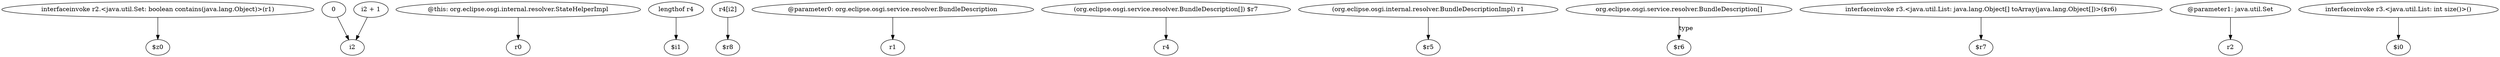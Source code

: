digraph g {
0[label="interfaceinvoke r2.<java.util.Set: boolean contains(java.lang.Object)>(r1)"]
1[label="$z0"]
0->1[label=""]
2[label="0"]
3[label="i2"]
2->3[label=""]
4[label="@this: org.eclipse.osgi.internal.resolver.StateHelperImpl"]
5[label="r0"]
4->5[label=""]
6[label="lengthof r4"]
7[label="$i1"]
6->7[label=""]
8[label="r4[i2]"]
9[label="$r8"]
8->9[label=""]
10[label="@parameter0: org.eclipse.osgi.service.resolver.BundleDescription"]
11[label="r1"]
10->11[label=""]
12[label="(org.eclipse.osgi.service.resolver.BundleDescription[]) $r7"]
13[label="r4"]
12->13[label=""]
14[label="(org.eclipse.osgi.internal.resolver.BundleDescriptionImpl) r1"]
15[label="$r5"]
14->15[label=""]
16[label="org.eclipse.osgi.service.resolver.BundleDescription[]"]
17[label="$r6"]
16->17[label="type"]
18[label="interfaceinvoke r3.<java.util.List: java.lang.Object[] toArray(java.lang.Object[])>($r6)"]
19[label="$r7"]
18->19[label=""]
20[label="@parameter1: java.util.Set"]
21[label="r2"]
20->21[label=""]
22[label="i2 + 1"]
22->3[label=""]
23[label="interfaceinvoke r3.<java.util.List: int size()>()"]
24[label="$i0"]
23->24[label=""]
}